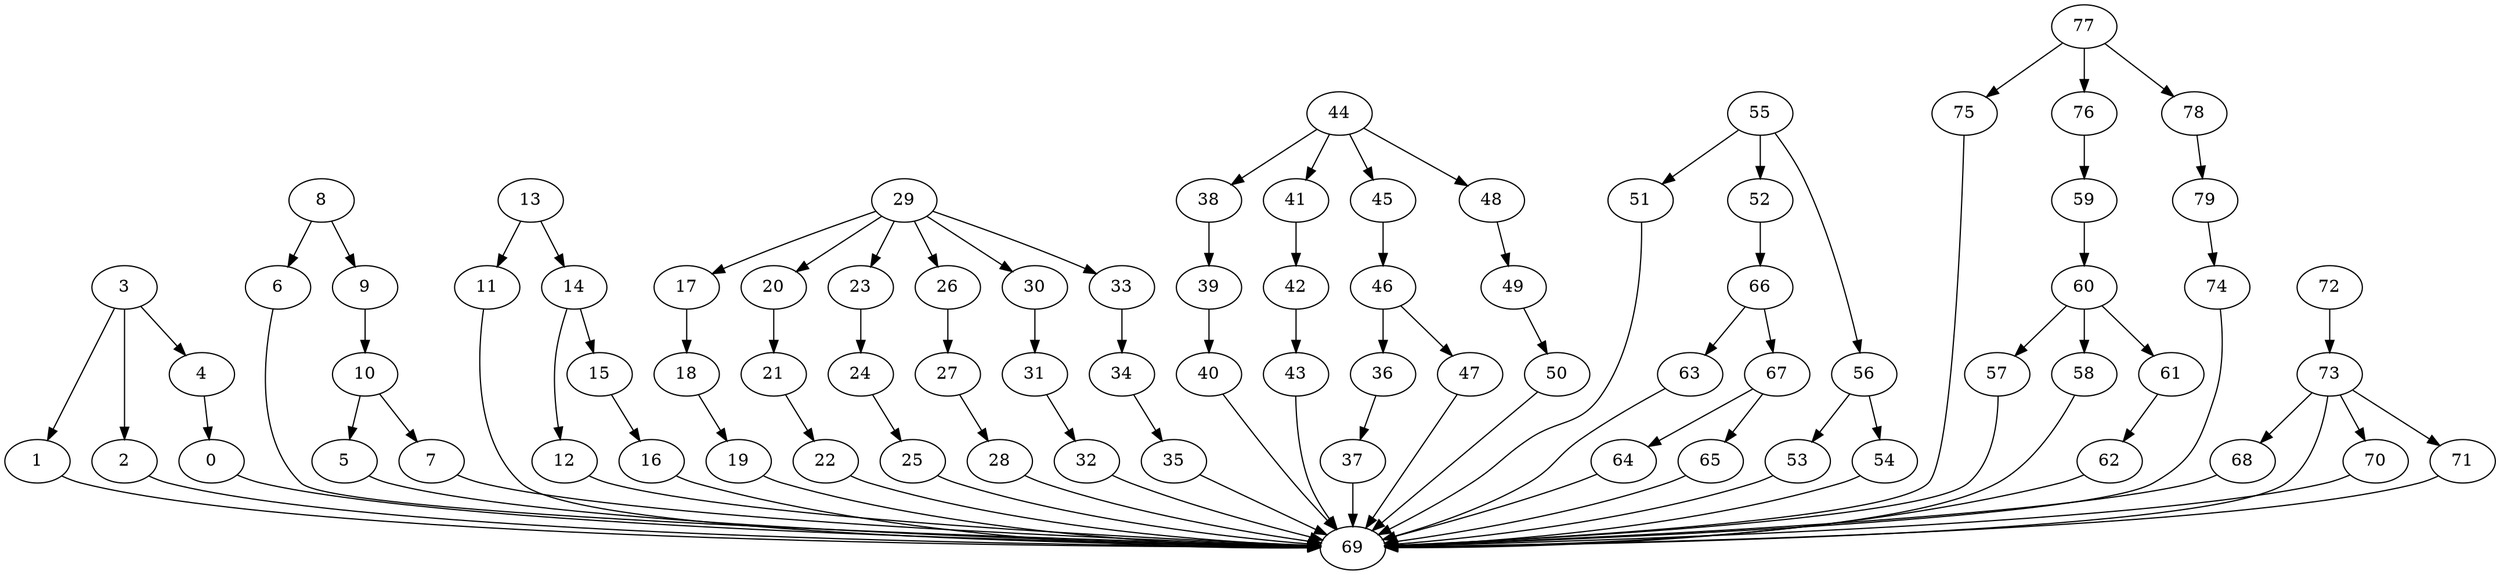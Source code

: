 strict digraph  {
0 [exec=161];
1 [exec=157];
2 [exec=67];
3 [exec=111];
4 [exec=73];
5 [exec=61];
6 [exec=192];
7 [exec=84];
8 [exec=124];
9 [exec=157];
10 [exec=86];
11 [exec=145];
12 [exec=74];
13 [exec=190];
14 [exec=66];
15 [exec=194];
16 [exec=65];
17 [exec=142];
18 [exec=126];
19 [exec=113];
20 [exec=96];
21 [exec=112];
22 [exec=70];
23 [exec=197];
24 [exec=126];
25 [exec=184];
26 [exec=176];
27 [exec=137];
28 [exec=164];
29 [exec=123];
30 [exec=68];
31 [exec=80];
32 [exec=181];
33 [exec=157];
34 [exec=92];
35 [exec=137];
36 [exec=69];
37 [exec=192];
38 [exec=196];
39 [exec=130];
40 [exec=137];
41 [exec=139];
42 [exec=177];
43 [exec=198];
44 [exec=166];
45 [exec=67];
46 [exec=73];
47 [exec=119];
48 [exec=171];
49 [exec=66];
50 [exec=65];
51 [exec=93];
52 [exec=79];
53 [exec=176];
54 [exec=65];
55 [exec=105];
56 [exec=123];
57 [exec=152];
58 [exec=190];
59 [exec=121];
60 [exec=85];
61 [exec=160];
62 [exec=190];
63 [exec=88];
64 [exec=109];
65 [exec=109];
66 [exec=53];
67 [exec=174];
68 [exec=194];
69 [exec=131];
70 [exec=82];
71 [exec=181];
72 [exec=63];
73 [exec=166];
74 [exec=67];
75 [exec=103];
76 [exec=162];
77 [exec=91];
78 [exec=78];
79 [exec=137];
0 -> 69  [comm=20];
1 -> 69  [comm=10];
2 -> 69  [comm=18];
3 -> 4  [comm=15];
3 -> 1  [comm=7];
3 -> 2  [comm=17];
4 -> 0  [comm=19];
5 -> 69  [comm=17];
6 -> 69  [comm=7];
7 -> 69  [comm=10];
8 -> 9  [comm=10];
8 -> 6  [comm=9];
9 -> 10  [comm=5];
10 -> 5  [comm=9];
10 -> 7  [comm=19];
11 -> 69  [comm=9];
12 -> 69  [comm=20];
13 -> 14  [comm=16];
13 -> 11  [comm=9];
14 -> 12  [comm=9];
14 -> 15  [comm=5];
15 -> 16  [comm=5];
16 -> 69  [comm=8];
17 -> 18  [comm=9];
18 -> 19  [comm=18];
19 -> 69  [comm=11];
20 -> 21  [comm=11];
21 -> 22  [comm=5];
22 -> 69  [comm=13];
23 -> 24  [comm=11];
24 -> 25  [comm=14];
25 -> 69  [comm=12];
26 -> 27  [comm=15];
27 -> 28  [comm=13];
28 -> 69  [comm=18];
29 -> 30  [comm=9];
29 -> 17  [comm=6];
29 -> 20  [comm=16];
29 -> 23  [comm=19];
29 -> 26  [comm=18];
29 -> 33  [comm=9];
30 -> 31  [comm=9];
31 -> 32  [comm=5];
32 -> 69  [comm=19];
33 -> 34  [comm=10];
34 -> 35  [comm=5];
35 -> 69  [comm=9];
36 -> 37  [comm=10];
37 -> 69  [comm=9];
38 -> 39  [comm=20];
39 -> 40  [comm=8];
40 -> 69  [comm=6];
41 -> 42  [comm=15];
42 -> 43  [comm=20];
43 -> 69  [comm=8];
44 -> 45  [comm=6];
44 -> 38  [comm=12];
44 -> 41  [comm=11];
44 -> 48  [comm=13];
45 -> 46  [comm=6];
46 -> 47  [comm=8];
46 -> 36  [comm=19];
47 -> 69  [comm=5];
48 -> 49  [comm=7];
49 -> 50  [comm=19];
50 -> 69  [comm=15];
51 -> 69  [comm=11];
52 -> 66  [comm=13];
53 -> 69  [comm=19];
54 -> 69  [comm=20];
55 -> 56  [comm=12];
55 -> 51  [comm=13];
55 -> 52  [comm=11];
56 -> 53  [comm=19];
56 -> 54  [comm=9];
57 -> 69  [comm=18];
58 -> 69  [comm=8];
59 -> 60  [comm=17];
60 -> 57  [comm=19];
60 -> 58  [comm=15];
60 -> 61  [comm=7];
61 -> 62  [comm=12];
62 -> 69  [comm=18];
63 -> 69  [comm=7];
64 -> 69  [comm=11];
65 -> 69  [comm=14];
66 -> 67  [comm=8];
66 -> 63  [comm=9];
67 -> 64  [comm=16];
67 -> 65  [comm=9];
68 -> 69  [comm=13];
70 -> 69  [comm=9];
71 -> 69  [comm=19];
72 -> 73  [comm=12];
73 -> 68  [comm=8];
73 -> 69  [comm=17];
73 -> 70  [comm=20];
73 -> 71  [comm=10];
74 -> 69  [comm=12];
75 -> 69  [comm=10];
76 -> 59  [comm=18];
77 -> 78  [comm=17];
77 -> 75  [comm=15];
77 -> 76  [comm=18];
78 -> 79  [comm=11];
79 -> 74  [comm=16];
}
